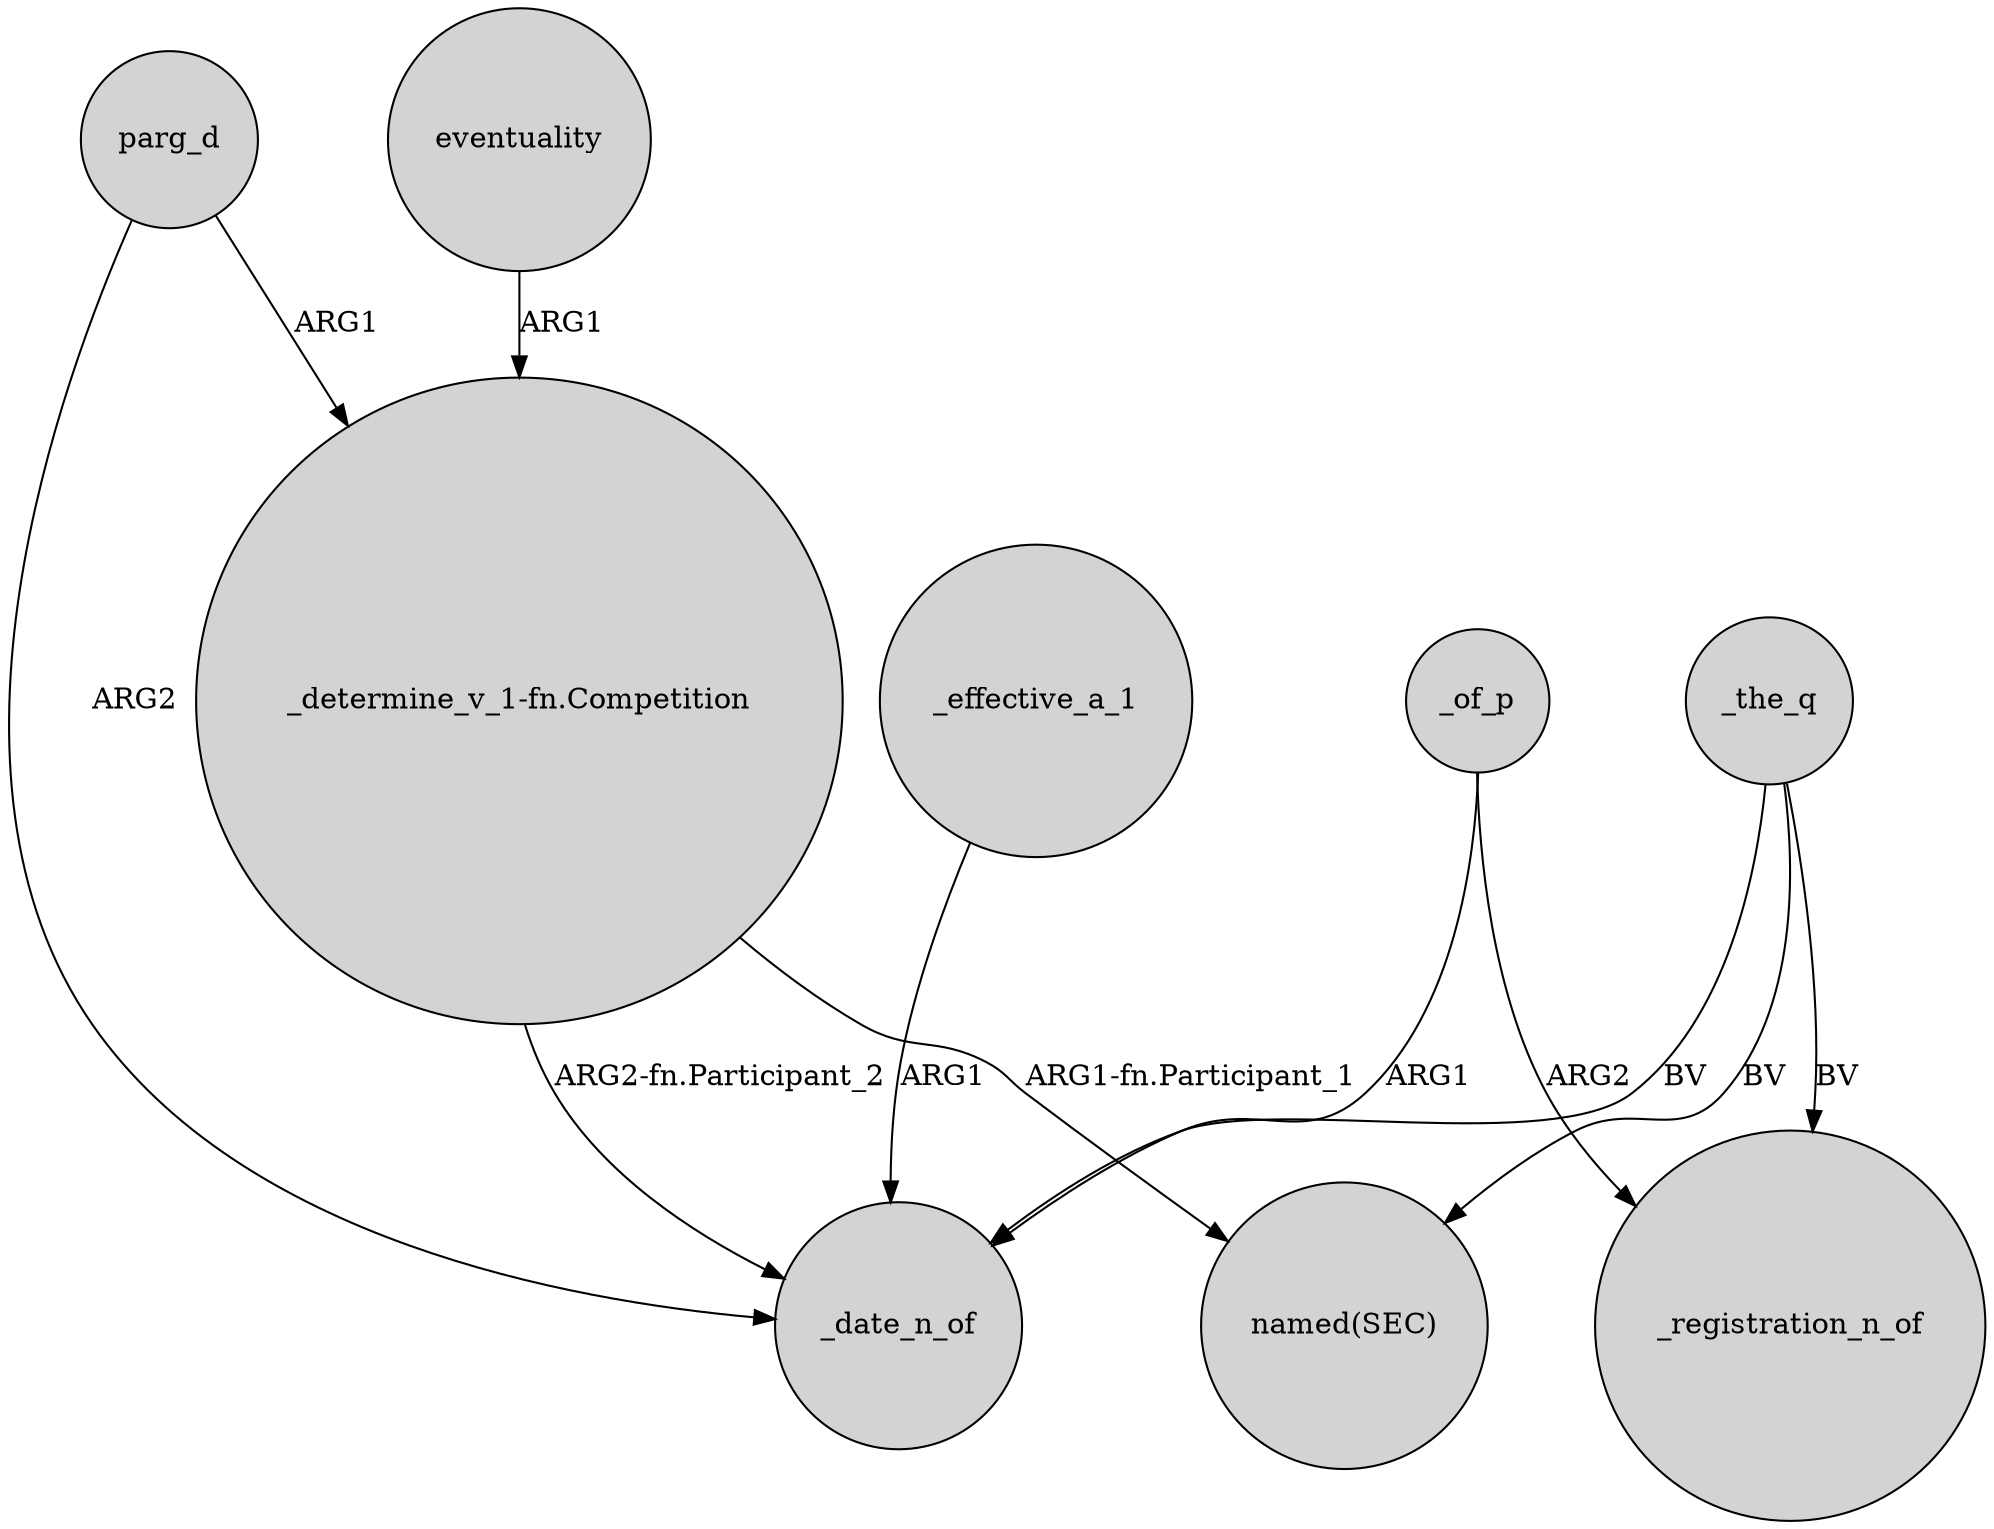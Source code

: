 digraph {
	node [shape=circle style=filled]
	eventuality -> "_determine_v_1-fn.Competition" [label=ARG1]
	parg_d -> _date_n_of [label=ARG2]
	"_determine_v_1-fn.Competition" -> _date_n_of [label="ARG2-fn.Participant_2"]
	parg_d -> "_determine_v_1-fn.Competition" [label=ARG1]
	_the_q -> _date_n_of [label=BV]
	_the_q -> _registration_n_of [label=BV]
	_effective_a_1 -> _date_n_of [label=ARG1]
	_of_p -> _registration_n_of [label=ARG2]
	"_determine_v_1-fn.Competition" -> "named(SEC)" [label="ARG1-fn.Participant_1"]
	_of_p -> _date_n_of [label=ARG1]
	_the_q -> "named(SEC)" [label=BV]
}
